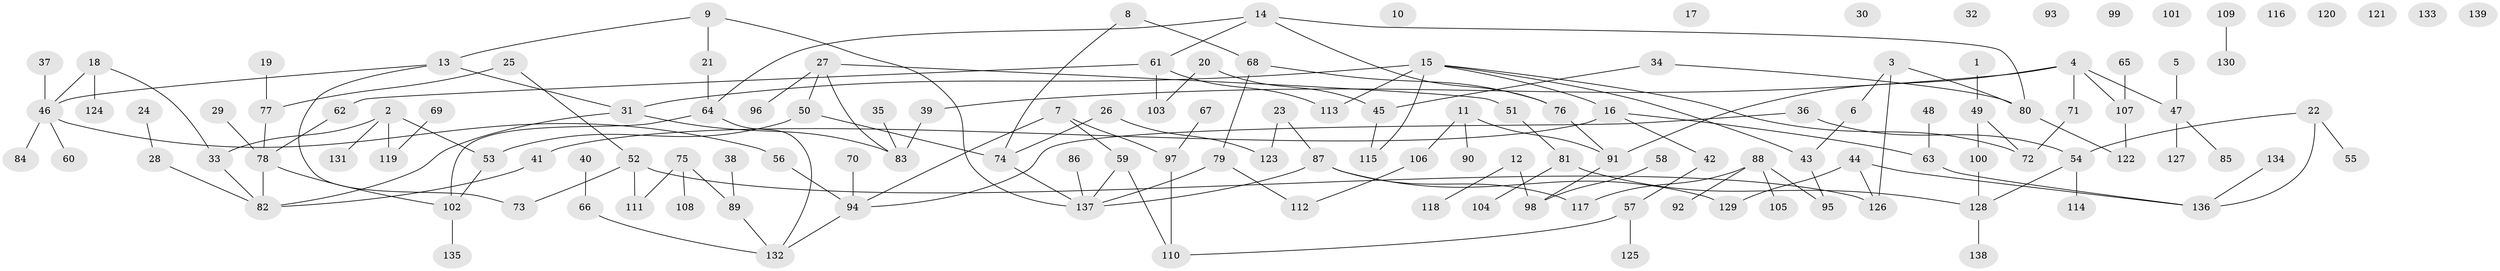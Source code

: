 // coarse degree distribution, {2: 0.3023255813953488, 6: 0.023255813953488372, 1: 0.18604651162790697, 9: 0.023255813953488372, 3: 0.11627906976744186, 5: 0.13953488372093023, 4: 0.16279069767441862, 7: 0.046511627906976744}
// Generated by graph-tools (version 1.1) at 2025/48/03/04/25 22:48:23]
// undirected, 139 vertices, 156 edges
graph export_dot {
  node [color=gray90,style=filled];
  1;
  2;
  3;
  4;
  5;
  6;
  7;
  8;
  9;
  10;
  11;
  12;
  13;
  14;
  15;
  16;
  17;
  18;
  19;
  20;
  21;
  22;
  23;
  24;
  25;
  26;
  27;
  28;
  29;
  30;
  31;
  32;
  33;
  34;
  35;
  36;
  37;
  38;
  39;
  40;
  41;
  42;
  43;
  44;
  45;
  46;
  47;
  48;
  49;
  50;
  51;
  52;
  53;
  54;
  55;
  56;
  57;
  58;
  59;
  60;
  61;
  62;
  63;
  64;
  65;
  66;
  67;
  68;
  69;
  70;
  71;
  72;
  73;
  74;
  75;
  76;
  77;
  78;
  79;
  80;
  81;
  82;
  83;
  84;
  85;
  86;
  87;
  88;
  89;
  90;
  91;
  92;
  93;
  94;
  95;
  96;
  97;
  98;
  99;
  100;
  101;
  102;
  103;
  104;
  105;
  106;
  107;
  108;
  109;
  110;
  111;
  112;
  113;
  114;
  115;
  116;
  117;
  118;
  119;
  120;
  121;
  122;
  123;
  124;
  125;
  126;
  127;
  128;
  129;
  130;
  131;
  132;
  133;
  134;
  135;
  136;
  137;
  138;
  139;
  1 -- 49;
  2 -- 33;
  2 -- 53;
  2 -- 119;
  2 -- 131;
  3 -- 6;
  3 -- 80;
  3 -- 126;
  4 -- 39;
  4 -- 47;
  4 -- 71;
  4 -- 91;
  4 -- 107;
  5 -- 47;
  6 -- 43;
  7 -- 59;
  7 -- 94;
  7 -- 97;
  8 -- 68;
  8 -- 74;
  9 -- 13;
  9 -- 21;
  9 -- 137;
  11 -- 90;
  11 -- 91;
  11 -- 106;
  12 -- 98;
  12 -- 118;
  13 -- 31;
  13 -- 46;
  13 -- 73;
  14 -- 61;
  14 -- 64;
  14 -- 76;
  14 -- 80;
  15 -- 16;
  15 -- 31;
  15 -- 43;
  15 -- 72;
  15 -- 113;
  15 -- 115;
  16 -- 41;
  16 -- 42;
  16 -- 63;
  18 -- 33;
  18 -- 46;
  18 -- 124;
  19 -- 77;
  20 -- 45;
  20 -- 103;
  21 -- 64;
  22 -- 54;
  22 -- 55;
  22 -- 136;
  23 -- 87;
  23 -- 123;
  24 -- 28;
  25 -- 52;
  25 -- 77;
  26 -- 74;
  26 -- 123;
  27 -- 50;
  27 -- 51;
  27 -- 83;
  27 -- 96;
  28 -- 82;
  29 -- 78;
  31 -- 82;
  31 -- 83;
  33 -- 82;
  34 -- 45;
  34 -- 80;
  35 -- 83;
  36 -- 54;
  36 -- 94;
  37 -- 46;
  38 -- 89;
  39 -- 83;
  40 -- 66;
  41 -- 82;
  42 -- 57;
  43 -- 95;
  44 -- 126;
  44 -- 129;
  44 -- 136;
  45 -- 115;
  46 -- 56;
  46 -- 60;
  46 -- 84;
  47 -- 85;
  47 -- 127;
  48 -- 63;
  49 -- 72;
  49 -- 100;
  50 -- 53;
  50 -- 74;
  51 -- 81;
  52 -- 73;
  52 -- 111;
  52 -- 126;
  53 -- 102;
  54 -- 114;
  54 -- 128;
  56 -- 94;
  57 -- 110;
  57 -- 125;
  58 -- 98;
  59 -- 110;
  59 -- 137;
  61 -- 62;
  61 -- 103;
  61 -- 113;
  62 -- 78;
  63 -- 136;
  64 -- 102;
  64 -- 132;
  65 -- 107;
  66 -- 132;
  67 -- 97;
  68 -- 76;
  68 -- 79;
  69 -- 119;
  70 -- 94;
  71 -- 72;
  74 -- 137;
  75 -- 89;
  75 -- 108;
  75 -- 111;
  76 -- 91;
  77 -- 78;
  78 -- 82;
  78 -- 102;
  79 -- 112;
  79 -- 137;
  80 -- 122;
  81 -- 104;
  81 -- 128;
  86 -- 137;
  87 -- 117;
  87 -- 129;
  87 -- 137;
  88 -- 92;
  88 -- 95;
  88 -- 105;
  88 -- 117;
  89 -- 132;
  91 -- 98;
  94 -- 132;
  97 -- 110;
  100 -- 128;
  102 -- 135;
  106 -- 112;
  107 -- 122;
  109 -- 130;
  128 -- 138;
  134 -- 136;
}
